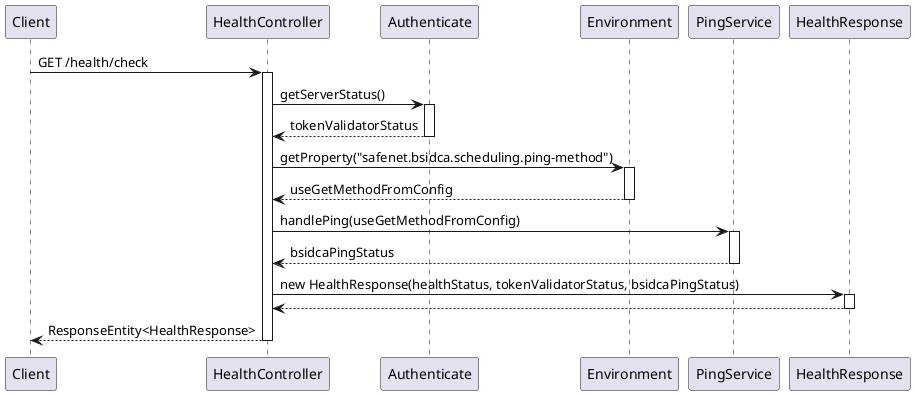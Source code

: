 @startuml
participant "Client" as Client
participant "HealthController" as HealthCtrl
participant "Authenticate" as Auth
participant "Environment" as Env
participant "PingService" as PingSrv
participant "HealthResponse" as HealthResp

Client -> HealthCtrl : GET /health/check
activate HealthCtrl

HealthCtrl -> Auth : getServerStatus()
activate Auth
Auth --> HealthCtrl : tokenValidatorStatus
deactivate Auth

HealthCtrl -> Env : getProperty("safenet.bsidca.scheduling.ping-method")
activate Env
Env --> HealthCtrl : useGetMethodFromConfig
deactivate Env

HealthCtrl -> PingSrv : handlePing(useGetMethodFromConfig)
activate PingSrv
PingSrv --> HealthCtrl : bsidcaPingStatus
deactivate PingSrv

HealthCtrl -> HealthResp : new HealthResponse(healthStatus, tokenValidatorStatus, bsidcaPingStatus)
activate HealthResp
HealthResp --> HealthCtrl
deactivate HealthResp

HealthCtrl --> Client : ResponseEntity<HealthResponse>
deactivate HealthCtrl
@enduml
